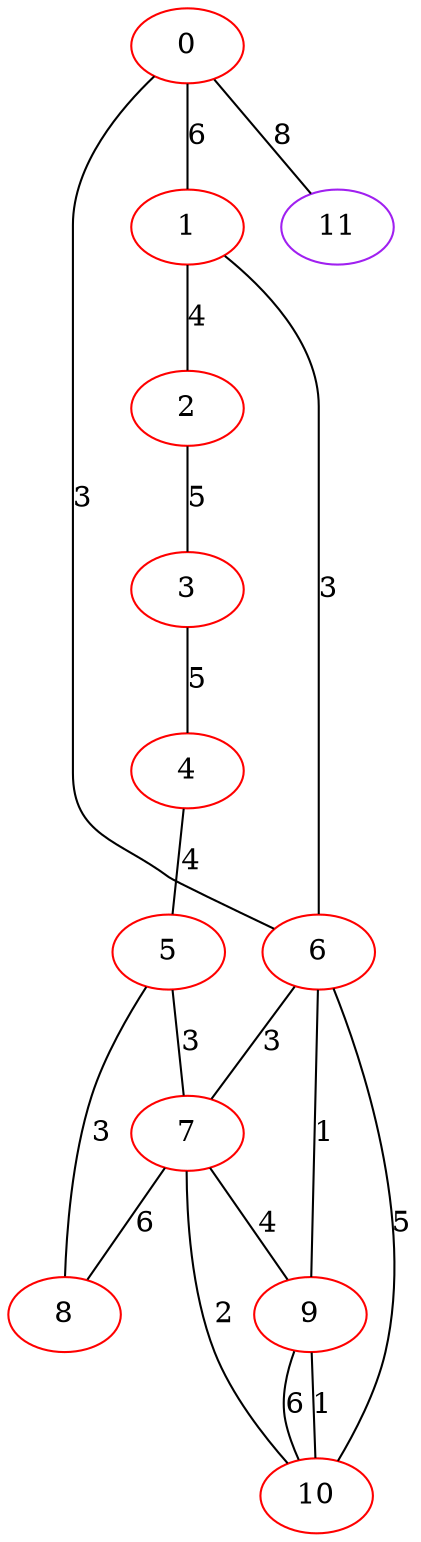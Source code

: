 graph "" {
0 [color=red, weight=1];
1 [color=red, weight=1];
2 [color=red, weight=1];
3 [color=red, weight=1];
4 [color=red, weight=1];
5 [color=red, weight=1];
6 [color=red, weight=1];
7 [color=red, weight=1];
8 [color=red, weight=1];
9 [color=red, weight=1];
10 [color=red, weight=1];
11 [color=purple, weight=4];
0 -- 1  [key=0, label=6];
0 -- 11  [key=0, label=8];
0 -- 6  [key=0, label=3];
1 -- 2  [key=0, label=4];
1 -- 6  [key=0, label=3];
2 -- 3  [key=0, label=5];
3 -- 4  [key=0, label=5];
4 -- 5  [key=0, label=4];
5 -- 8  [key=0, label=3];
5 -- 7  [key=0, label=3];
6 -- 9  [key=0, label=1];
6 -- 10  [key=0, label=5];
6 -- 7  [key=0, label=3];
7 -- 8  [key=0, label=6];
7 -- 9  [key=0, label=4];
7 -- 10  [key=0, label=2];
9 -- 10  [key=0, label=6];
9 -- 10  [key=1, label=1];
}

